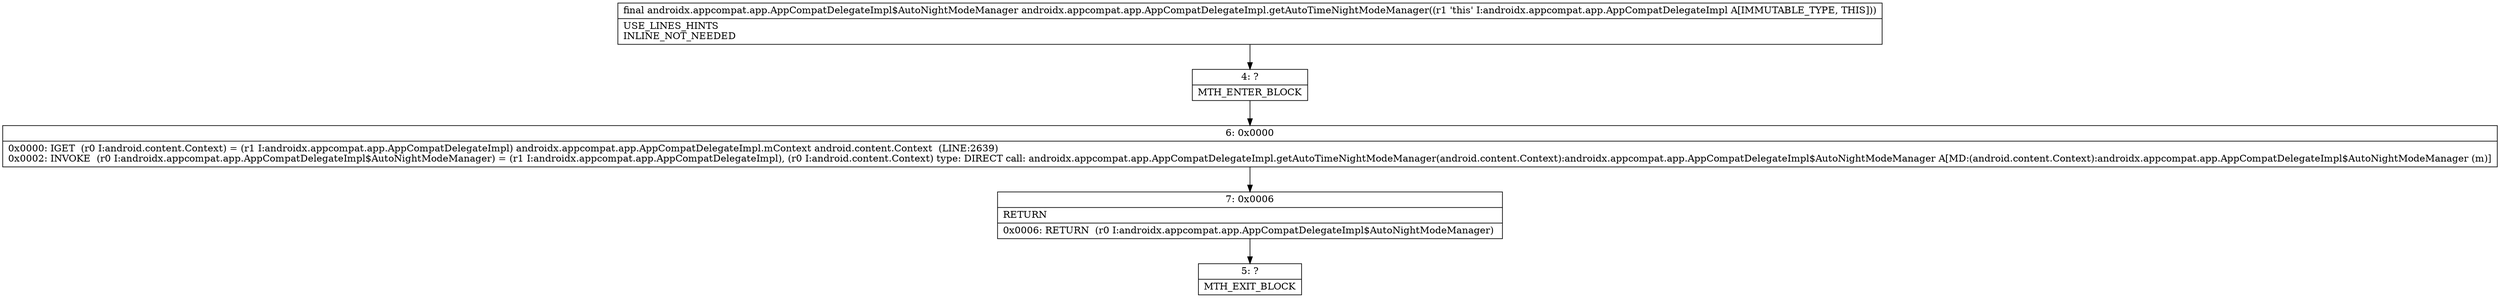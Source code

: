 digraph "CFG forandroidx.appcompat.app.AppCompatDelegateImpl.getAutoTimeNightModeManager()Landroidx\/appcompat\/app\/AppCompatDelegateImpl$AutoNightModeManager;" {
Node_4 [shape=record,label="{4\:\ ?|MTH_ENTER_BLOCK\l}"];
Node_6 [shape=record,label="{6\:\ 0x0000|0x0000: IGET  (r0 I:android.content.Context) = (r1 I:androidx.appcompat.app.AppCompatDelegateImpl) androidx.appcompat.app.AppCompatDelegateImpl.mContext android.content.Context  (LINE:2639)\l0x0002: INVOKE  (r0 I:androidx.appcompat.app.AppCompatDelegateImpl$AutoNightModeManager) = (r1 I:androidx.appcompat.app.AppCompatDelegateImpl), (r0 I:android.content.Context) type: DIRECT call: androidx.appcompat.app.AppCompatDelegateImpl.getAutoTimeNightModeManager(android.content.Context):androidx.appcompat.app.AppCompatDelegateImpl$AutoNightModeManager A[MD:(android.content.Context):androidx.appcompat.app.AppCompatDelegateImpl$AutoNightModeManager (m)]\l}"];
Node_7 [shape=record,label="{7\:\ 0x0006|RETURN\l|0x0006: RETURN  (r0 I:androidx.appcompat.app.AppCompatDelegateImpl$AutoNightModeManager) \l}"];
Node_5 [shape=record,label="{5\:\ ?|MTH_EXIT_BLOCK\l}"];
MethodNode[shape=record,label="{final androidx.appcompat.app.AppCompatDelegateImpl$AutoNightModeManager androidx.appcompat.app.AppCompatDelegateImpl.getAutoTimeNightModeManager((r1 'this' I:androidx.appcompat.app.AppCompatDelegateImpl A[IMMUTABLE_TYPE, THIS]))  | USE_LINES_HINTS\lINLINE_NOT_NEEDED\l}"];
MethodNode -> Node_4;Node_4 -> Node_6;
Node_6 -> Node_7;
Node_7 -> Node_5;
}


